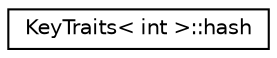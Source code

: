digraph "Graphical Class Hierarchy"
{
  edge [fontname="Helvetica",fontsize="10",labelfontname="Helvetica",labelfontsize="10"];
  node [fontname="Helvetica",fontsize="10",shape=record];
  rankdir="LR";
  Node0 [label="KeyTraits\< int \>::hash",height=0.2,width=0.4,color="black", fillcolor="white", style="filled",URL="$class_key_traits_3_01int_01_4_1_1hash.html"];
}
